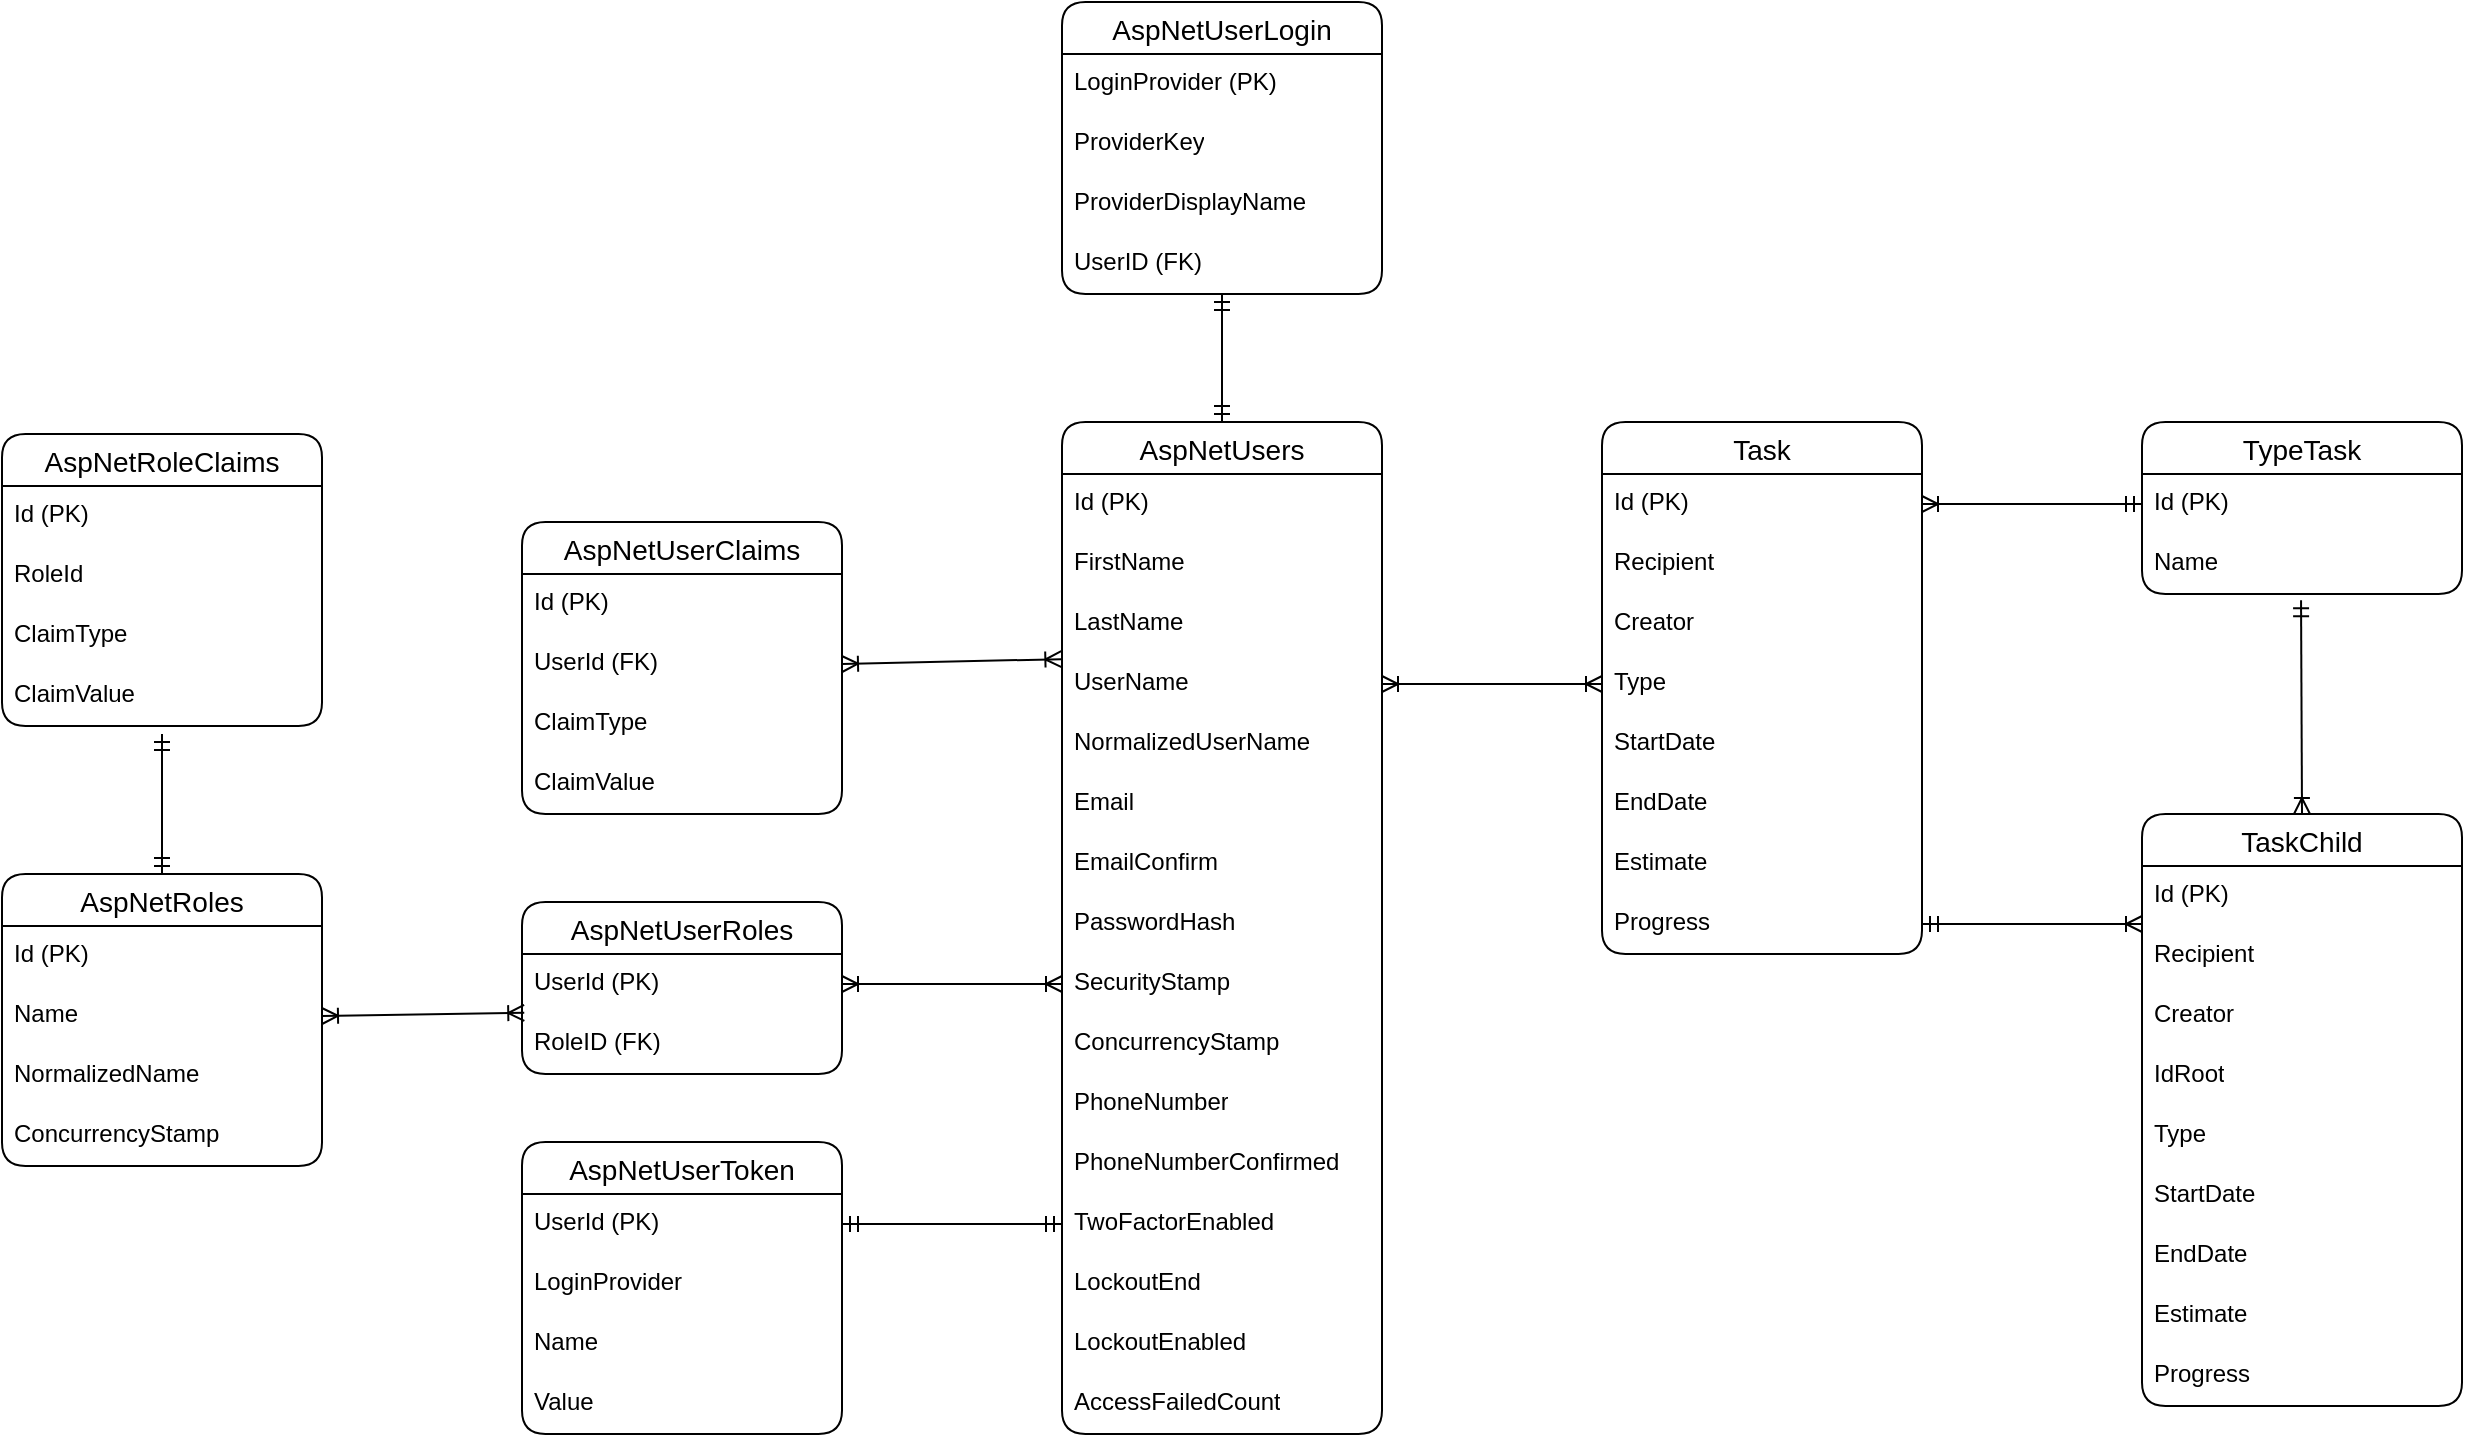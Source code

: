 <mxfile version="22.1.7" type="device">
  <diagram id="6BXHwO3ERtA8chBHP0mS" name="Trang-1">
    <mxGraphModel dx="1668" dy="832" grid="1" gridSize="10" guides="1" tooltips="1" connect="1" arrows="1" fold="1" page="1" pageScale="1" pageWidth="1920" pageHeight="1200" background="#ffffff" math="0" shadow="0">
      <root>
        <mxCell id="0" />
        <mxCell id="1" parent="0" />
        <mxCell id="OT7ht8Zyw60HFEvXpk2_-1" value="AspNetUsers" style="swimlane;fontStyle=0;childLayout=stackLayout;horizontal=1;startSize=26;horizontalStack=0;resizeParent=1;resizeParentMax=0;resizeLast=0;collapsible=1;marginBottom=0;align=center;fontSize=14;rounded=1;" parent="1" vertex="1">
          <mxGeometry x="630" y="360" width="160" height="506" as="geometry" />
        </mxCell>
        <mxCell id="OT7ht8Zyw60HFEvXpk2_-2" value="Id&amp;nbsp;(PK)" style="text;strokeColor=none;fillColor=none;spacingLeft=4;spacingRight=4;overflow=hidden;rotatable=0;points=[[0,0.5],[1,0.5]];portConstraint=eastwest;fontSize=12;whiteSpace=wrap;html=1;rounded=1;" parent="OT7ht8Zyw60HFEvXpk2_-1" vertex="1">
          <mxGeometry y="26" width="160" height="30" as="geometry" />
        </mxCell>
        <mxCell id="OT7ht8Zyw60HFEvXpk2_-3" value="FirstName" style="text;strokeColor=none;fillColor=none;spacingLeft=4;spacingRight=4;overflow=hidden;rotatable=0;points=[[0,0.5],[1,0.5]];portConstraint=eastwest;fontSize=12;whiteSpace=wrap;html=1;rounded=1;" parent="OT7ht8Zyw60HFEvXpk2_-1" vertex="1">
          <mxGeometry y="56" width="160" height="30" as="geometry" />
        </mxCell>
        <mxCell id="OT7ht8Zyw60HFEvXpk2_-4" value="LastName" style="text;strokeColor=none;fillColor=none;spacingLeft=4;spacingRight=4;overflow=hidden;rotatable=0;points=[[0,0.5],[1,0.5]];portConstraint=eastwest;fontSize=12;whiteSpace=wrap;html=1;rounded=1;" parent="OT7ht8Zyw60HFEvXpk2_-1" vertex="1">
          <mxGeometry y="86" width="160" height="30" as="geometry" />
        </mxCell>
        <mxCell id="OT7ht8Zyw60HFEvXpk2_-5" value="UserName" style="text;strokeColor=none;fillColor=none;spacingLeft=4;spacingRight=4;overflow=hidden;rotatable=0;points=[[0,0.5],[1,0.5]];portConstraint=eastwest;fontSize=12;whiteSpace=wrap;html=1;rounded=1;" parent="OT7ht8Zyw60HFEvXpk2_-1" vertex="1">
          <mxGeometry y="116" width="160" height="30" as="geometry" />
        </mxCell>
        <mxCell id="OT7ht8Zyw60HFEvXpk2_-6" value="NormalizedUserName" style="text;strokeColor=none;fillColor=none;spacingLeft=4;spacingRight=4;overflow=hidden;rotatable=0;points=[[0,0.5],[1,0.5]];portConstraint=eastwest;fontSize=12;whiteSpace=wrap;html=1;rounded=1;" parent="OT7ht8Zyw60HFEvXpk2_-1" vertex="1">
          <mxGeometry y="146" width="160" height="30" as="geometry" />
        </mxCell>
        <mxCell id="OT7ht8Zyw60HFEvXpk2_-7" value="Email" style="text;strokeColor=none;fillColor=none;spacingLeft=4;spacingRight=4;overflow=hidden;rotatable=0;points=[[0,0.5],[1,0.5]];portConstraint=eastwest;fontSize=12;whiteSpace=wrap;html=1;rounded=1;" parent="OT7ht8Zyw60HFEvXpk2_-1" vertex="1">
          <mxGeometry y="176" width="160" height="30" as="geometry" />
        </mxCell>
        <mxCell id="OT7ht8Zyw60HFEvXpk2_-8" value="EmailConfirm" style="text;strokeColor=none;fillColor=none;spacingLeft=4;spacingRight=4;overflow=hidden;rotatable=0;points=[[0,0.5],[1,0.5]];portConstraint=eastwest;fontSize=12;whiteSpace=wrap;html=1;rounded=1;" parent="OT7ht8Zyw60HFEvXpk2_-1" vertex="1">
          <mxGeometry y="206" width="160" height="30" as="geometry" />
        </mxCell>
        <mxCell id="OT7ht8Zyw60HFEvXpk2_-9" value="PasswordHash" style="text;strokeColor=none;fillColor=none;spacingLeft=4;spacingRight=4;overflow=hidden;rotatable=0;points=[[0,0.5],[1,0.5]];portConstraint=eastwest;fontSize=12;whiteSpace=wrap;html=1;rounded=1;" parent="OT7ht8Zyw60HFEvXpk2_-1" vertex="1">
          <mxGeometry y="236" width="160" height="30" as="geometry" />
        </mxCell>
        <mxCell id="OT7ht8Zyw60HFEvXpk2_-10" value="SecurityStamp" style="text;strokeColor=none;fillColor=none;spacingLeft=4;spacingRight=4;overflow=hidden;rotatable=0;points=[[0,0.5],[1,0.5]];portConstraint=eastwest;fontSize=12;whiteSpace=wrap;html=1;rounded=1;" parent="OT7ht8Zyw60HFEvXpk2_-1" vertex="1">
          <mxGeometry y="266" width="160" height="30" as="geometry" />
        </mxCell>
        <mxCell id="OT7ht8Zyw60HFEvXpk2_-11" value="ConcurrencyStamp" style="text;strokeColor=none;fillColor=none;spacingLeft=4;spacingRight=4;overflow=hidden;rotatable=0;points=[[0,0.5],[1,0.5]];portConstraint=eastwest;fontSize=12;whiteSpace=wrap;html=1;rounded=1;" parent="OT7ht8Zyw60HFEvXpk2_-1" vertex="1">
          <mxGeometry y="296" width="160" height="30" as="geometry" />
        </mxCell>
        <mxCell id="OT7ht8Zyw60HFEvXpk2_-12" value="PhoneNumber" style="text;strokeColor=none;fillColor=none;spacingLeft=4;spacingRight=4;overflow=hidden;rotatable=0;points=[[0,0.5],[1,0.5]];portConstraint=eastwest;fontSize=12;whiteSpace=wrap;html=1;rounded=1;" parent="OT7ht8Zyw60HFEvXpk2_-1" vertex="1">
          <mxGeometry y="326" width="160" height="30" as="geometry" />
        </mxCell>
        <mxCell id="OT7ht8Zyw60HFEvXpk2_-13" value="PhoneNumberConfirmed" style="text;strokeColor=none;fillColor=none;spacingLeft=4;spacingRight=4;overflow=hidden;rotatable=0;points=[[0,0.5],[1,0.5]];portConstraint=eastwest;fontSize=12;whiteSpace=wrap;html=1;rounded=1;" parent="OT7ht8Zyw60HFEvXpk2_-1" vertex="1">
          <mxGeometry y="356" width="160" height="30" as="geometry" />
        </mxCell>
        <mxCell id="OT7ht8Zyw60HFEvXpk2_-14" value="TwoFactorEnabled" style="text;strokeColor=none;fillColor=none;spacingLeft=4;spacingRight=4;overflow=hidden;rotatable=0;points=[[0,0.5],[1,0.5]];portConstraint=eastwest;fontSize=12;whiteSpace=wrap;html=1;rounded=1;" parent="OT7ht8Zyw60HFEvXpk2_-1" vertex="1">
          <mxGeometry y="386" width="160" height="30" as="geometry" />
        </mxCell>
        <mxCell id="OT7ht8Zyw60HFEvXpk2_-15" value="LockoutEnd" style="text;strokeColor=none;fillColor=none;spacingLeft=4;spacingRight=4;overflow=hidden;rotatable=0;points=[[0,0.5],[1,0.5]];portConstraint=eastwest;fontSize=12;whiteSpace=wrap;html=1;rounded=1;" parent="OT7ht8Zyw60HFEvXpk2_-1" vertex="1">
          <mxGeometry y="416" width="160" height="30" as="geometry" />
        </mxCell>
        <mxCell id="OT7ht8Zyw60HFEvXpk2_-16" value="LockoutEnabled" style="text;strokeColor=none;fillColor=none;spacingLeft=4;spacingRight=4;overflow=hidden;rotatable=0;points=[[0,0.5],[1,0.5]];portConstraint=eastwest;fontSize=12;whiteSpace=wrap;html=1;rounded=1;" parent="OT7ht8Zyw60HFEvXpk2_-1" vertex="1">
          <mxGeometry y="446" width="160" height="30" as="geometry" />
        </mxCell>
        <mxCell id="OT7ht8Zyw60HFEvXpk2_-17" value="AccessFailedCount" style="text;strokeColor=none;fillColor=none;spacingLeft=4;spacingRight=4;overflow=hidden;rotatable=0;points=[[0,0.5],[1,0.5]];portConstraint=eastwest;fontSize=12;whiteSpace=wrap;html=1;rounded=1;" parent="OT7ht8Zyw60HFEvXpk2_-1" vertex="1">
          <mxGeometry y="476" width="160" height="30" as="geometry" />
        </mxCell>
        <mxCell id="OT7ht8Zyw60HFEvXpk2_-44" value="AspNetRoles" style="swimlane;fontStyle=0;childLayout=stackLayout;horizontal=1;startSize=26;horizontalStack=0;resizeParent=1;resizeParentMax=0;resizeLast=0;collapsible=1;marginBottom=0;align=center;fontSize=14;rounded=1;" parent="1" vertex="1">
          <mxGeometry x="100" y="586" width="160" height="146" as="geometry" />
        </mxCell>
        <mxCell id="OT7ht8Zyw60HFEvXpk2_-45" value="Id (PK)" style="text;strokeColor=none;fillColor=none;spacingLeft=4;spacingRight=4;overflow=hidden;rotatable=0;points=[[0,0.5],[1,0.5]];portConstraint=eastwest;fontSize=12;whiteSpace=wrap;html=1;rounded=1;" parent="OT7ht8Zyw60HFEvXpk2_-44" vertex="1">
          <mxGeometry y="26" width="160" height="30" as="geometry" />
        </mxCell>
        <mxCell id="OT7ht8Zyw60HFEvXpk2_-46" value="Name" style="text;strokeColor=none;fillColor=none;spacingLeft=4;spacingRight=4;overflow=hidden;rotatable=0;points=[[0,0.5],[1,0.5]];portConstraint=eastwest;fontSize=12;whiteSpace=wrap;html=1;rounded=1;" parent="OT7ht8Zyw60HFEvXpk2_-44" vertex="1">
          <mxGeometry y="56" width="160" height="30" as="geometry" />
        </mxCell>
        <mxCell id="OT7ht8Zyw60HFEvXpk2_-47" value="NormalizedName" style="text;strokeColor=none;fillColor=none;spacingLeft=4;spacingRight=4;overflow=hidden;rotatable=0;points=[[0,0.5],[1,0.5]];portConstraint=eastwest;fontSize=12;whiteSpace=wrap;html=1;rounded=1;" parent="OT7ht8Zyw60HFEvXpk2_-44" vertex="1">
          <mxGeometry y="86" width="160" height="30" as="geometry" />
        </mxCell>
        <mxCell id="OT7ht8Zyw60HFEvXpk2_-48" value="ConcurrencyStamp" style="text;strokeColor=none;fillColor=none;spacingLeft=4;spacingRight=4;overflow=hidden;rotatable=0;points=[[0,0.5],[1,0.5]];portConstraint=eastwest;fontSize=12;whiteSpace=wrap;html=1;rounded=1;" parent="OT7ht8Zyw60HFEvXpk2_-44" vertex="1">
          <mxGeometry y="116" width="160" height="30" as="geometry" />
        </mxCell>
        <mxCell id="OT7ht8Zyw60HFEvXpk2_-61" value="AspNetRoleClaims" style="swimlane;fontStyle=0;childLayout=stackLayout;horizontal=1;startSize=26;horizontalStack=0;resizeParent=1;resizeParentMax=0;resizeLast=0;collapsible=1;marginBottom=0;align=center;fontSize=14;rounded=1;" parent="1" vertex="1">
          <mxGeometry x="100" y="366" width="160" height="146" as="geometry" />
        </mxCell>
        <mxCell id="OT7ht8Zyw60HFEvXpk2_-62" value="Id (PK)" style="text;strokeColor=none;fillColor=none;spacingLeft=4;spacingRight=4;overflow=hidden;rotatable=0;points=[[0,0.5],[1,0.5]];portConstraint=eastwest;fontSize=12;whiteSpace=wrap;html=1;rounded=1;" parent="OT7ht8Zyw60HFEvXpk2_-61" vertex="1">
          <mxGeometry y="26" width="160" height="30" as="geometry" />
        </mxCell>
        <mxCell id="OT7ht8Zyw60HFEvXpk2_-63" value="RoleId&amp;nbsp;" style="text;strokeColor=none;fillColor=none;spacingLeft=4;spacingRight=4;overflow=hidden;rotatable=0;points=[[0,0.5],[1,0.5]];portConstraint=eastwest;fontSize=12;whiteSpace=wrap;html=1;rounded=1;" parent="OT7ht8Zyw60HFEvXpk2_-61" vertex="1">
          <mxGeometry y="56" width="160" height="30" as="geometry" />
        </mxCell>
        <mxCell id="OT7ht8Zyw60HFEvXpk2_-64" value="ClaimType" style="text;strokeColor=none;fillColor=none;spacingLeft=4;spacingRight=4;overflow=hidden;rotatable=0;points=[[0,0.5],[1,0.5]];portConstraint=eastwest;fontSize=12;whiteSpace=wrap;html=1;rounded=1;" parent="OT7ht8Zyw60HFEvXpk2_-61" vertex="1">
          <mxGeometry y="86" width="160" height="30" as="geometry" />
        </mxCell>
        <mxCell id="OT7ht8Zyw60HFEvXpk2_-65" value="ClaimValue" style="text;strokeColor=none;fillColor=none;spacingLeft=4;spacingRight=4;overflow=hidden;rotatable=0;points=[[0,0.5],[1,0.5]];portConstraint=eastwest;fontSize=12;whiteSpace=wrap;html=1;rounded=1;" parent="OT7ht8Zyw60HFEvXpk2_-61" vertex="1">
          <mxGeometry y="116" width="160" height="30" as="geometry" />
        </mxCell>
        <mxCell id="OT7ht8Zyw60HFEvXpk2_-66" value="AspNetUserClaims" style="swimlane;fontStyle=0;childLayout=stackLayout;horizontal=1;startSize=26;horizontalStack=0;resizeParent=1;resizeParentMax=0;resizeLast=0;collapsible=1;marginBottom=0;align=center;fontSize=14;rounded=1;" parent="1" vertex="1">
          <mxGeometry x="360" y="410" width="160" height="146" as="geometry" />
        </mxCell>
        <mxCell id="OT7ht8Zyw60HFEvXpk2_-67" value="Id (PK)" style="text;strokeColor=none;fillColor=none;spacingLeft=4;spacingRight=4;overflow=hidden;rotatable=0;points=[[0,0.5],[1,0.5]];portConstraint=eastwest;fontSize=12;whiteSpace=wrap;html=1;rounded=1;" parent="OT7ht8Zyw60HFEvXpk2_-66" vertex="1">
          <mxGeometry y="26" width="160" height="30" as="geometry" />
        </mxCell>
        <mxCell id="OT7ht8Zyw60HFEvXpk2_-68" value="UserId (FK)" style="text;strokeColor=none;fillColor=none;spacingLeft=4;spacingRight=4;overflow=hidden;rotatable=0;points=[[0,0.5],[1,0.5]];portConstraint=eastwest;fontSize=12;whiteSpace=wrap;html=1;rounded=1;" parent="OT7ht8Zyw60HFEvXpk2_-66" vertex="1">
          <mxGeometry y="56" width="160" height="30" as="geometry" />
        </mxCell>
        <mxCell id="OT7ht8Zyw60HFEvXpk2_-69" value="ClaimType" style="text;strokeColor=none;fillColor=none;spacingLeft=4;spacingRight=4;overflow=hidden;rotatable=0;points=[[0,0.5],[1,0.5]];portConstraint=eastwest;fontSize=12;whiteSpace=wrap;html=1;rounded=1;" parent="OT7ht8Zyw60HFEvXpk2_-66" vertex="1">
          <mxGeometry y="86" width="160" height="30" as="geometry" />
        </mxCell>
        <mxCell id="OT7ht8Zyw60HFEvXpk2_-70" value="ClaimValue" style="text;strokeColor=none;fillColor=none;spacingLeft=4;spacingRight=4;overflow=hidden;rotatable=0;points=[[0,0.5],[1,0.5]];portConstraint=eastwest;fontSize=12;whiteSpace=wrap;html=1;rounded=1;" parent="OT7ht8Zyw60HFEvXpk2_-66" vertex="1">
          <mxGeometry y="116" width="160" height="30" as="geometry" />
        </mxCell>
        <mxCell id="OT7ht8Zyw60HFEvXpk2_-71" value="AspNetUserRoles" style="swimlane;fontStyle=0;childLayout=stackLayout;horizontal=1;startSize=26;horizontalStack=0;resizeParent=1;resizeParentMax=0;resizeLast=0;collapsible=1;marginBottom=0;align=center;fontSize=14;rounded=1;" parent="1" vertex="1">
          <mxGeometry x="360" y="600" width="160" height="86" as="geometry" />
        </mxCell>
        <mxCell id="OT7ht8Zyw60HFEvXpk2_-72" value="UserId&amp;nbsp;(PK)" style="text;strokeColor=none;fillColor=none;spacingLeft=4;spacingRight=4;overflow=hidden;rotatable=0;points=[[0,0.5],[1,0.5]];portConstraint=eastwest;fontSize=12;whiteSpace=wrap;html=1;rounded=1;" parent="OT7ht8Zyw60HFEvXpk2_-71" vertex="1">
          <mxGeometry y="26" width="160" height="30" as="geometry" />
        </mxCell>
        <mxCell id="OT7ht8Zyw60HFEvXpk2_-73" value="RoleID (FK)" style="text;strokeColor=none;fillColor=none;spacingLeft=4;spacingRight=4;overflow=hidden;rotatable=0;points=[[0,0.5],[1,0.5]];portConstraint=eastwest;fontSize=12;whiteSpace=wrap;html=1;rounded=1;" parent="OT7ht8Zyw60HFEvXpk2_-71" vertex="1">
          <mxGeometry y="56" width="160" height="30" as="geometry" />
        </mxCell>
        <mxCell id="OT7ht8Zyw60HFEvXpk2_-76" value="AspNetUserLogin" style="swimlane;fontStyle=0;childLayout=stackLayout;horizontal=1;startSize=26;horizontalStack=0;resizeParent=1;resizeParentMax=0;resizeLast=0;collapsible=1;marginBottom=0;align=center;fontSize=14;rounded=1;" parent="1" vertex="1">
          <mxGeometry x="630" y="150" width="160" height="146" as="geometry" />
        </mxCell>
        <mxCell id="OT7ht8Zyw60HFEvXpk2_-77" value="LoginProvider&amp;nbsp;(PK)" style="text;strokeColor=none;fillColor=none;spacingLeft=4;spacingRight=4;overflow=hidden;rotatable=0;points=[[0,0.5],[1,0.5]];portConstraint=eastwest;fontSize=12;whiteSpace=wrap;html=1;rounded=1;" parent="OT7ht8Zyw60HFEvXpk2_-76" vertex="1">
          <mxGeometry y="26" width="160" height="30" as="geometry" />
        </mxCell>
        <mxCell id="OT7ht8Zyw60HFEvXpk2_-78" value="ProviderKey" style="text;strokeColor=none;fillColor=none;spacingLeft=4;spacingRight=4;overflow=hidden;rotatable=0;points=[[0,0.5],[1,0.5]];portConstraint=eastwest;fontSize=12;whiteSpace=wrap;html=1;rounded=1;" parent="OT7ht8Zyw60HFEvXpk2_-76" vertex="1">
          <mxGeometry y="56" width="160" height="30" as="geometry" />
        </mxCell>
        <mxCell id="OT7ht8Zyw60HFEvXpk2_-79" value="ProviderDisplayName" style="text;strokeColor=none;fillColor=none;spacingLeft=4;spacingRight=4;overflow=hidden;rotatable=0;points=[[0,0.5],[1,0.5]];portConstraint=eastwest;fontSize=12;whiteSpace=wrap;html=1;rounded=1;" parent="OT7ht8Zyw60HFEvXpk2_-76" vertex="1">
          <mxGeometry y="86" width="160" height="30" as="geometry" />
        </mxCell>
        <mxCell id="TnfeQ1hQ661voqy8w8-N-12" value="UserID (FK)" style="text;strokeColor=none;fillColor=none;spacingLeft=4;spacingRight=4;overflow=hidden;rotatable=0;points=[[0,0.5],[1,0.5]];portConstraint=eastwest;fontSize=12;whiteSpace=wrap;html=1;rounded=1;" vertex="1" parent="OT7ht8Zyw60HFEvXpk2_-76">
          <mxGeometry y="116" width="160" height="30" as="geometry" />
        </mxCell>
        <mxCell id="OT7ht8Zyw60HFEvXpk2_-86" value="TaskChild" style="swimlane;fontStyle=0;childLayout=stackLayout;horizontal=1;startSize=26;horizontalStack=0;resizeParent=1;resizeParentMax=0;resizeLast=0;collapsible=1;marginBottom=0;align=center;fontSize=14;rounded=1;" parent="1" vertex="1">
          <mxGeometry x="1170" y="556" width="160" height="296" as="geometry" />
        </mxCell>
        <mxCell id="OT7ht8Zyw60HFEvXpk2_-87" value="Id&amp;nbsp;(PK)" style="text;strokeColor=none;fillColor=none;spacingLeft=4;spacingRight=4;overflow=hidden;rotatable=0;points=[[0,0.5],[1,0.5]];portConstraint=eastwest;fontSize=12;whiteSpace=wrap;html=1;rounded=1;" parent="OT7ht8Zyw60HFEvXpk2_-86" vertex="1">
          <mxGeometry y="26" width="160" height="30" as="geometry" />
        </mxCell>
        <mxCell id="OT7ht8Zyw60HFEvXpk2_-88" value="Recipient" style="text;strokeColor=none;fillColor=none;spacingLeft=4;spacingRight=4;overflow=hidden;rotatable=0;points=[[0,0.5],[1,0.5]];portConstraint=eastwest;fontSize=12;whiteSpace=wrap;html=1;rounded=1;" parent="OT7ht8Zyw60HFEvXpk2_-86" vertex="1">
          <mxGeometry y="56" width="160" height="30" as="geometry" />
        </mxCell>
        <mxCell id="OT7ht8Zyw60HFEvXpk2_-89" value="Creator" style="text;strokeColor=none;fillColor=none;spacingLeft=4;spacingRight=4;overflow=hidden;rotatable=0;points=[[0,0.5],[1,0.5]];portConstraint=eastwest;fontSize=12;whiteSpace=wrap;html=1;rounded=1;" parent="OT7ht8Zyw60HFEvXpk2_-86" vertex="1">
          <mxGeometry y="86" width="160" height="30" as="geometry" />
        </mxCell>
        <mxCell id="OT7ht8Zyw60HFEvXpk2_-90" value="IdRoot" style="text;strokeColor=none;fillColor=none;spacingLeft=4;spacingRight=4;overflow=hidden;rotatable=0;points=[[0,0.5],[1,0.5]];portConstraint=eastwest;fontSize=12;whiteSpace=wrap;html=1;rounded=1;" parent="OT7ht8Zyw60HFEvXpk2_-86" vertex="1">
          <mxGeometry y="116" width="160" height="30" as="geometry" />
        </mxCell>
        <mxCell id="OT7ht8Zyw60HFEvXpk2_-91" value="Type" style="text;strokeColor=none;fillColor=none;spacingLeft=4;spacingRight=4;overflow=hidden;rotatable=0;points=[[0,0.5],[1,0.5]];portConstraint=eastwest;fontSize=12;whiteSpace=wrap;html=1;rounded=1;" parent="OT7ht8Zyw60HFEvXpk2_-86" vertex="1">
          <mxGeometry y="146" width="160" height="30" as="geometry" />
        </mxCell>
        <mxCell id="OT7ht8Zyw60HFEvXpk2_-92" value="StartDate" style="text;strokeColor=none;fillColor=none;spacingLeft=4;spacingRight=4;overflow=hidden;rotatable=0;points=[[0,0.5],[1,0.5]];portConstraint=eastwest;fontSize=12;whiteSpace=wrap;html=1;rounded=1;" parent="OT7ht8Zyw60HFEvXpk2_-86" vertex="1">
          <mxGeometry y="176" width="160" height="30" as="geometry" />
        </mxCell>
        <mxCell id="OT7ht8Zyw60HFEvXpk2_-93" value="EndDate" style="text;strokeColor=none;fillColor=none;spacingLeft=4;spacingRight=4;overflow=hidden;rotatable=0;points=[[0,0.5],[1,0.5]];portConstraint=eastwest;fontSize=12;whiteSpace=wrap;html=1;rounded=1;" parent="OT7ht8Zyw60HFEvXpk2_-86" vertex="1">
          <mxGeometry y="206" width="160" height="30" as="geometry" />
        </mxCell>
        <mxCell id="OT7ht8Zyw60HFEvXpk2_-94" value="Estimate" style="text;strokeColor=none;fillColor=none;spacingLeft=4;spacingRight=4;overflow=hidden;rotatable=0;points=[[0,0.5],[1,0.5]];portConstraint=eastwest;fontSize=12;whiteSpace=wrap;html=1;rounded=1;" parent="OT7ht8Zyw60HFEvXpk2_-86" vertex="1">
          <mxGeometry y="236" width="160" height="30" as="geometry" />
        </mxCell>
        <mxCell id="OT7ht8Zyw60HFEvXpk2_-95" value="Progress" style="text;strokeColor=none;fillColor=none;spacingLeft=4;spacingRight=4;overflow=hidden;rotatable=0;points=[[0,0.5],[1,0.5]];portConstraint=eastwest;fontSize=12;whiteSpace=wrap;html=1;rounded=1;" parent="OT7ht8Zyw60HFEvXpk2_-86" vertex="1">
          <mxGeometry y="266" width="160" height="30" as="geometry" />
        </mxCell>
        <mxCell id="OT7ht8Zyw60HFEvXpk2_-103" value="Task" style="swimlane;fontStyle=0;childLayout=stackLayout;horizontal=1;startSize=26;horizontalStack=0;resizeParent=1;resizeParentMax=0;resizeLast=0;collapsible=1;marginBottom=0;align=center;fontSize=14;rounded=1;" parent="1" vertex="1">
          <mxGeometry x="900" y="360" width="160" height="266" as="geometry" />
        </mxCell>
        <mxCell id="OT7ht8Zyw60HFEvXpk2_-104" value="Id&amp;nbsp;(PK)" style="text;strokeColor=none;fillColor=none;spacingLeft=4;spacingRight=4;overflow=hidden;rotatable=0;points=[[0,0.5],[1,0.5]];portConstraint=eastwest;fontSize=12;whiteSpace=wrap;html=1;rounded=1;" parent="OT7ht8Zyw60HFEvXpk2_-103" vertex="1">
          <mxGeometry y="26" width="160" height="30" as="geometry" />
        </mxCell>
        <mxCell id="OT7ht8Zyw60HFEvXpk2_-105" value="Recipient" style="text;strokeColor=none;fillColor=none;spacingLeft=4;spacingRight=4;overflow=hidden;rotatable=0;points=[[0,0.5],[1,0.5]];portConstraint=eastwest;fontSize=12;whiteSpace=wrap;html=1;rounded=1;" parent="OT7ht8Zyw60HFEvXpk2_-103" vertex="1">
          <mxGeometry y="56" width="160" height="30" as="geometry" />
        </mxCell>
        <mxCell id="OT7ht8Zyw60HFEvXpk2_-106" value="Creator" style="text;strokeColor=none;fillColor=none;spacingLeft=4;spacingRight=4;overflow=hidden;rotatable=0;points=[[0,0.5],[1,0.5]];portConstraint=eastwest;fontSize=12;whiteSpace=wrap;html=1;rounded=1;" parent="OT7ht8Zyw60HFEvXpk2_-103" vertex="1">
          <mxGeometry y="86" width="160" height="30" as="geometry" />
        </mxCell>
        <mxCell id="OT7ht8Zyw60HFEvXpk2_-107" value="Type" style="text;strokeColor=none;fillColor=none;spacingLeft=4;spacingRight=4;overflow=hidden;rotatable=0;points=[[0,0.5],[1,0.5]];portConstraint=eastwest;fontSize=12;whiteSpace=wrap;html=1;rounded=1;" parent="OT7ht8Zyw60HFEvXpk2_-103" vertex="1">
          <mxGeometry y="116" width="160" height="30" as="geometry" />
        </mxCell>
        <mxCell id="OT7ht8Zyw60HFEvXpk2_-109" value="StartDate" style="text;strokeColor=none;fillColor=none;spacingLeft=4;spacingRight=4;overflow=hidden;rotatable=0;points=[[0,0.5],[1,0.5]];portConstraint=eastwest;fontSize=12;whiteSpace=wrap;html=1;rounded=1;" parent="OT7ht8Zyw60HFEvXpk2_-103" vertex="1">
          <mxGeometry y="146" width="160" height="30" as="geometry" />
        </mxCell>
        <mxCell id="OT7ht8Zyw60HFEvXpk2_-110" value="EndDate" style="text;strokeColor=none;fillColor=none;spacingLeft=4;spacingRight=4;overflow=hidden;rotatable=0;points=[[0,0.5],[1,0.5]];portConstraint=eastwest;fontSize=12;whiteSpace=wrap;html=1;rounded=1;" parent="OT7ht8Zyw60HFEvXpk2_-103" vertex="1">
          <mxGeometry y="176" width="160" height="30" as="geometry" />
        </mxCell>
        <mxCell id="OT7ht8Zyw60HFEvXpk2_-111" value="Estimate" style="text;strokeColor=none;fillColor=none;spacingLeft=4;spacingRight=4;overflow=hidden;rotatable=0;points=[[0,0.5],[1,0.5]];portConstraint=eastwest;fontSize=12;whiteSpace=wrap;html=1;rounded=1;" parent="OT7ht8Zyw60HFEvXpk2_-103" vertex="1">
          <mxGeometry y="206" width="160" height="30" as="geometry" />
        </mxCell>
        <mxCell id="OT7ht8Zyw60HFEvXpk2_-112" value="Progress" style="text;strokeColor=none;fillColor=none;spacingLeft=4;spacingRight=4;overflow=hidden;rotatable=0;points=[[0,0.5],[1,0.5]];portConstraint=eastwest;fontSize=12;whiteSpace=wrap;html=1;rounded=1;" parent="OT7ht8Zyw60HFEvXpk2_-103" vertex="1">
          <mxGeometry y="236" width="160" height="30" as="geometry" />
        </mxCell>
        <mxCell id="OT7ht8Zyw60HFEvXpk2_-113" value="TypeTask" style="swimlane;fontStyle=0;childLayout=stackLayout;horizontal=1;startSize=26;horizontalStack=0;resizeParent=1;resizeParentMax=0;resizeLast=0;collapsible=1;marginBottom=0;align=center;fontSize=14;rounded=1;" parent="1" vertex="1">
          <mxGeometry x="1170" y="360" width="160" height="86" as="geometry" />
        </mxCell>
        <mxCell id="OT7ht8Zyw60HFEvXpk2_-114" value="Id&amp;nbsp;(PK)" style="text;strokeColor=none;fillColor=none;spacingLeft=4;spacingRight=4;overflow=hidden;rotatable=0;points=[[0,0.5],[1,0.5]];portConstraint=eastwest;fontSize=12;whiteSpace=wrap;html=1;rounded=1;" parent="OT7ht8Zyw60HFEvXpk2_-113" vertex="1">
          <mxGeometry y="26" width="160" height="30" as="geometry" />
        </mxCell>
        <mxCell id="OT7ht8Zyw60HFEvXpk2_-115" value="Name" style="text;strokeColor=none;fillColor=none;spacingLeft=4;spacingRight=4;overflow=hidden;rotatable=0;points=[[0,0.5],[1,0.5]];portConstraint=eastwest;fontSize=12;whiteSpace=wrap;html=1;rounded=1;" parent="OT7ht8Zyw60HFEvXpk2_-113" vertex="1">
          <mxGeometry y="56" width="160" height="30" as="geometry" />
        </mxCell>
        <mxCell id="xmfH-Z0zv0fPYCew2vk9-5" value="AspNetUserToken" style="swimlane;fontStyle=0;childLayout=stackLayout;horizontal=1;startSize=26;horizontalStack=0;resizeParent=1;resizeParentMax=0;resizeLast=0;collapsible=1;marginBottom=0;align=center;fontSize=14;rounded=1;" parent="1" vertex="1">
          <mxGeometry x="360" y="720" width="160" height="146" as="geometry" />
        </mxCell>
        <mxCell id="xmfH-Z0zv0fPYCew2vk9-6" value="UserId&amp;nbsp;(PK)" style="text;strokeColor=none;fillColor=none;spacingLeft=4;spacingRight=4;overflow=hidden;rotatable=0;points=[[0,0.5],[1,0.5]];portConstraint=eastwest;fontSize=12;whiteSpace=wrap;html=1;rounded=1;" parent="xmfH-Z0zv0fPYCew2vk9-5" vertex="1">
          <mxGeometry y="26" width="160" height="30" as="geometry" />
        </mxCell>
        <mxCell id="xmfH-Z0zv0fPYCew2vk9-7" value="LoginProvider" style="text;strokeColor=none;fillColor=none;spacingLeft=4;spacingRight=4;overflow=hidden;rotatable=0;points=[[0,0.5],[1,0.5]];portConstraint=eastwest;fontSize=12;whiteSpace=wrap;html=1;rounded=1;" parent="xmfH-Z0zv0fPYCew2vk9-5" vertex="1">
          <mxGeometry y="56" width="160" height="30" as="geometry" />
        </mxCell>
        <mxCell id="xmfH-Z0zv0fPYCew2vk9-8" value="Name" style="text;strokeColor=none;fillColor=none;spacingLeft=4;spacingRight=4;overflow=hidden;rotatable=0;points=[[0,0.5],[1,0.5]];portConstraint=eastwest;fontSize=12;whiteSpace=wrap;html=1;rounded=1;" parent="xmfH-Z0zv0fPYCew2vk9-5" vertex="1">
          <mxGeometry y="86" width="160" height="30" as="geometry" />
        </mxCell>
        <mxCell id="xmfH-Z0zv0fPYCew2vk9-9" value="Value" style="text;strokeColor=none;fillColor=none;spacingLeft=4;spacingRight=4;overflow=hidden;rotatable=0;points=[[0,0.5],[1,0.5]];portConstraint=eastwest;fontSize=12;whiteSpace=wrap;html=1;rounded=1;" parent="xmfH-Z0zv0fPYCew2vk9-5" vertex="1">
          <mxGeometry y="116" width="160" height="30" as="geometry" />
        </mxCell>
        <mxCell id="xmfH-Z0zv0fPYCew2vk9-13" value="" style="fontSize=12;html=1;endArrow=ERmandOne;startArrow=ERoneToMany;rounded=0;exitX=0.5;exitY=0;exitDx=0;exitDy=0;entryX=0.497;entryY=1.104;entryDx=0;entryDy=0;entryPerimeter=0;startFill=0;endFill=0;" parent="1" source="OT7ht8Zyw60HFEvXpk2_-86" target="OT7ht8Zyw60HFEvXpk2_-115" edge="1">
          <mxGeometry width="100" height="100" relative="1" as="geometry">
            <mxPoint x="1140" y="420" as="sourcePoint" />
            <mxPoint x="1250" y="450" as="targetPoint" />
          </mxGeometry>
        </mxCell>
        <mxCell id="xmfH-Z0zv0fPYCew2vk9-18" value="" style="fontSize=12;html=1;endArrow=ERmandOne;startArrow=ERoneToMany;rounded=0;entryX=0;entryY=0.5;entryDx=0;entryDy=0;exitX=1;exitY=0.5;exitDx=0;exitDy=0;startFill=0;endFill=0;" parent="1" source="OT7ht8Zyw60HFEvXpk2_-104" target="OT7ht8Zyw60HFEvXpk2_-114" edge="1">
          <mxGeometry width="100" height="100" relative="1" as="geometry">
            <mxPoint x="1280" y="420" as="sourcePoint" />
            <mxPoint x="1330" y="380" as="targetPoint" />
          </mxGeometry>
        </mxCell>
        <mxCell id="xmfH-Z0zv0fPYCew2vk9-20" value="" style="fontSize=12;html=1;endArrow=ERmandOne;startArrow=ERmandOne;rounded=0;exitX=0.5;exitY=0;exitDx=0;exitDy=0;" parent="1" source="OT7ht8Zyw60HFEvXpk2_-1" target="TnfeQ1hQ661voqy8w8-N-12" edge="1">
          <mxGeometry width="100" height="100" relative="1" as="geometry">
            <mxPoint x="640" y="400" as="sourcePoint" />
            <mxPoint x="710" y="300" as="targetPoint" />
          </mxGeometry>
        </mxCell>
        <mxCell id="TnfeQ1hQ661voqy8w8-N-1" style="rounded=0;orthogonalLoop=1;jettySize=auto;html=1;entryX=0;entryY=0.5;entryDx=0;entryDy=0;endArrow=ERoneToMany;endFill=0;startArrow=ERoneToMany;startFill=0;exitX=1;exitY=0.5;exitDx=0;exitDy=0;" edge="1" parent="1" source="OT7ht8Zyw60HFEvXpk2_-72" target="OT7ht8Zyw60HFEvXpk2_-10">
          <mxGeometry relative="1" as="geometry">
            <mxPoint x="450" y="528" as="sourcePoint" />
          </mxGeometry>
        </mxCell>
        <mxCell id="TnfeQ1hQ661voqy8w8-N-2" style="rounded=0;orthogonalLoop=1;jettySize=auto;html=1;entryX=-0.002;entryY=0.086;entryDx=0;entryDy=0;entryPerimeter=0;startArrow=ERoneToMany;startFill=0;endArrow=ERoneToMany;endFill=0;exitX=1;exitY=0.5;exitDx=0;exitDy=0;" edge="1" parent="1" source="OT7ht8Zyw60HFEvXpk2_-68" target="OT7ht8Zyw60HFEvXpk2_-5">
          <mxGeometry relative="1" as="geometry" />
        </mxCell>
        <mxCell id="TnfeQ1hQ661voqy8w8-N-3" style="rounded=0;orthogonalLoop=1;jettySize=auto;html=1;entryX=0;entryY=0.5;entryDx=0;entryDy=0;endArrow=ERmandOne;endFill=0;startArrow=ERmandOne;startFill=0;exitX=1;exitY=0.5;exitDx=0;exitDy=0;" edge="1" parent="1" source="xmfH-Z0zv0fPYCew2vk9-6" target="OT7ht8Zyw60HFEvXpk2_-14">
          <mxGeometry relative="1" as="geometry" />
        </mxCell>
        <mxCell id="TnfeQ1hQ661voqy8w8-N-5" style="rounded=0;orthogonalLoop=1;jettySize=auto;html=1;entryX=0.5;entryY=1.133;entryDx=0;entryDy=0;entryPerimeter=0;endArrow=ERmandOne;endFill=0;startArrow=ERmandOne;startFill=0;" edge="1" parent="1" source="OT7ht8Zyw60HFEvXpk2_-44" target="OT7ht8Zyw60HFEvXpk2_-65">
          <mxGeometry relative="1" as="geometry" />
        </mxCell>
        <mxCell id="TnfeQ1hQ661voqy8w8-N-6" style="rounded=0;orthogonalLoop=1;jettySize=auto;html=1;exitX=1;exitY=0.5;exitDx=0;exitDy=0;entryX=0.007;entryY=-0.019;entryDx=0;entryDy=0;entryPerimeter=0;startArrow=ERoneToMany;startFill=0;endArrow=ERoneToMany;endFill=0;" edge="1" parent="1" source="OT7ht8Zyw60HFEvXpk2_-46" target="OT7ht8Zyw60HFEvXpk2_-73">
          <mxGeometry relative="1" as="geometry" />
        </mxCell>
        <mxCell id="TnfeQ1hQ661voqy8w8-N-8" style="rounded=0;orthogonalLoop=1;jettySize=auto;html=1;exitX=1;exitY=0.5;exitDx=0;exitDy=0;startArrow=ERmandOne;startFill=0;endArrow=ERoneToMany;endFill=0;" edge="1" parent="1" source="OT7ht8Zyw60HFEvXpk2_-112">
          <mxGeometry relative="1" as="geometry">
            <mxPoint x="1170" y="611" as="targetPoint" />
          </mxGeometry>
        </mxCell>
        <mxCell id="TnfeQ1hQ661voqy8w8-N-9" style="edgeStyle=orthogonalEdgeStyle;rounded=0;orthogonalLoop=1;jettySize=auto;html=1;entryX=0;entryY=0.5;entryDx=0;entryDy=0;startArrow=ERoneToMany;startFill=0;endArrow=ERoneToMany;endFill=0;" edge="1" parent="1" source="OT7ht8Zyw60HFEvXpk2_-5" target="OT7ht8Zyw60HFEvXpk2_-107">
          <mxGeometry relative="1" as="geometry" />
        </mxCell>
      </root>
    </mxGraphModel>
  </diagram>
</mxfile>
